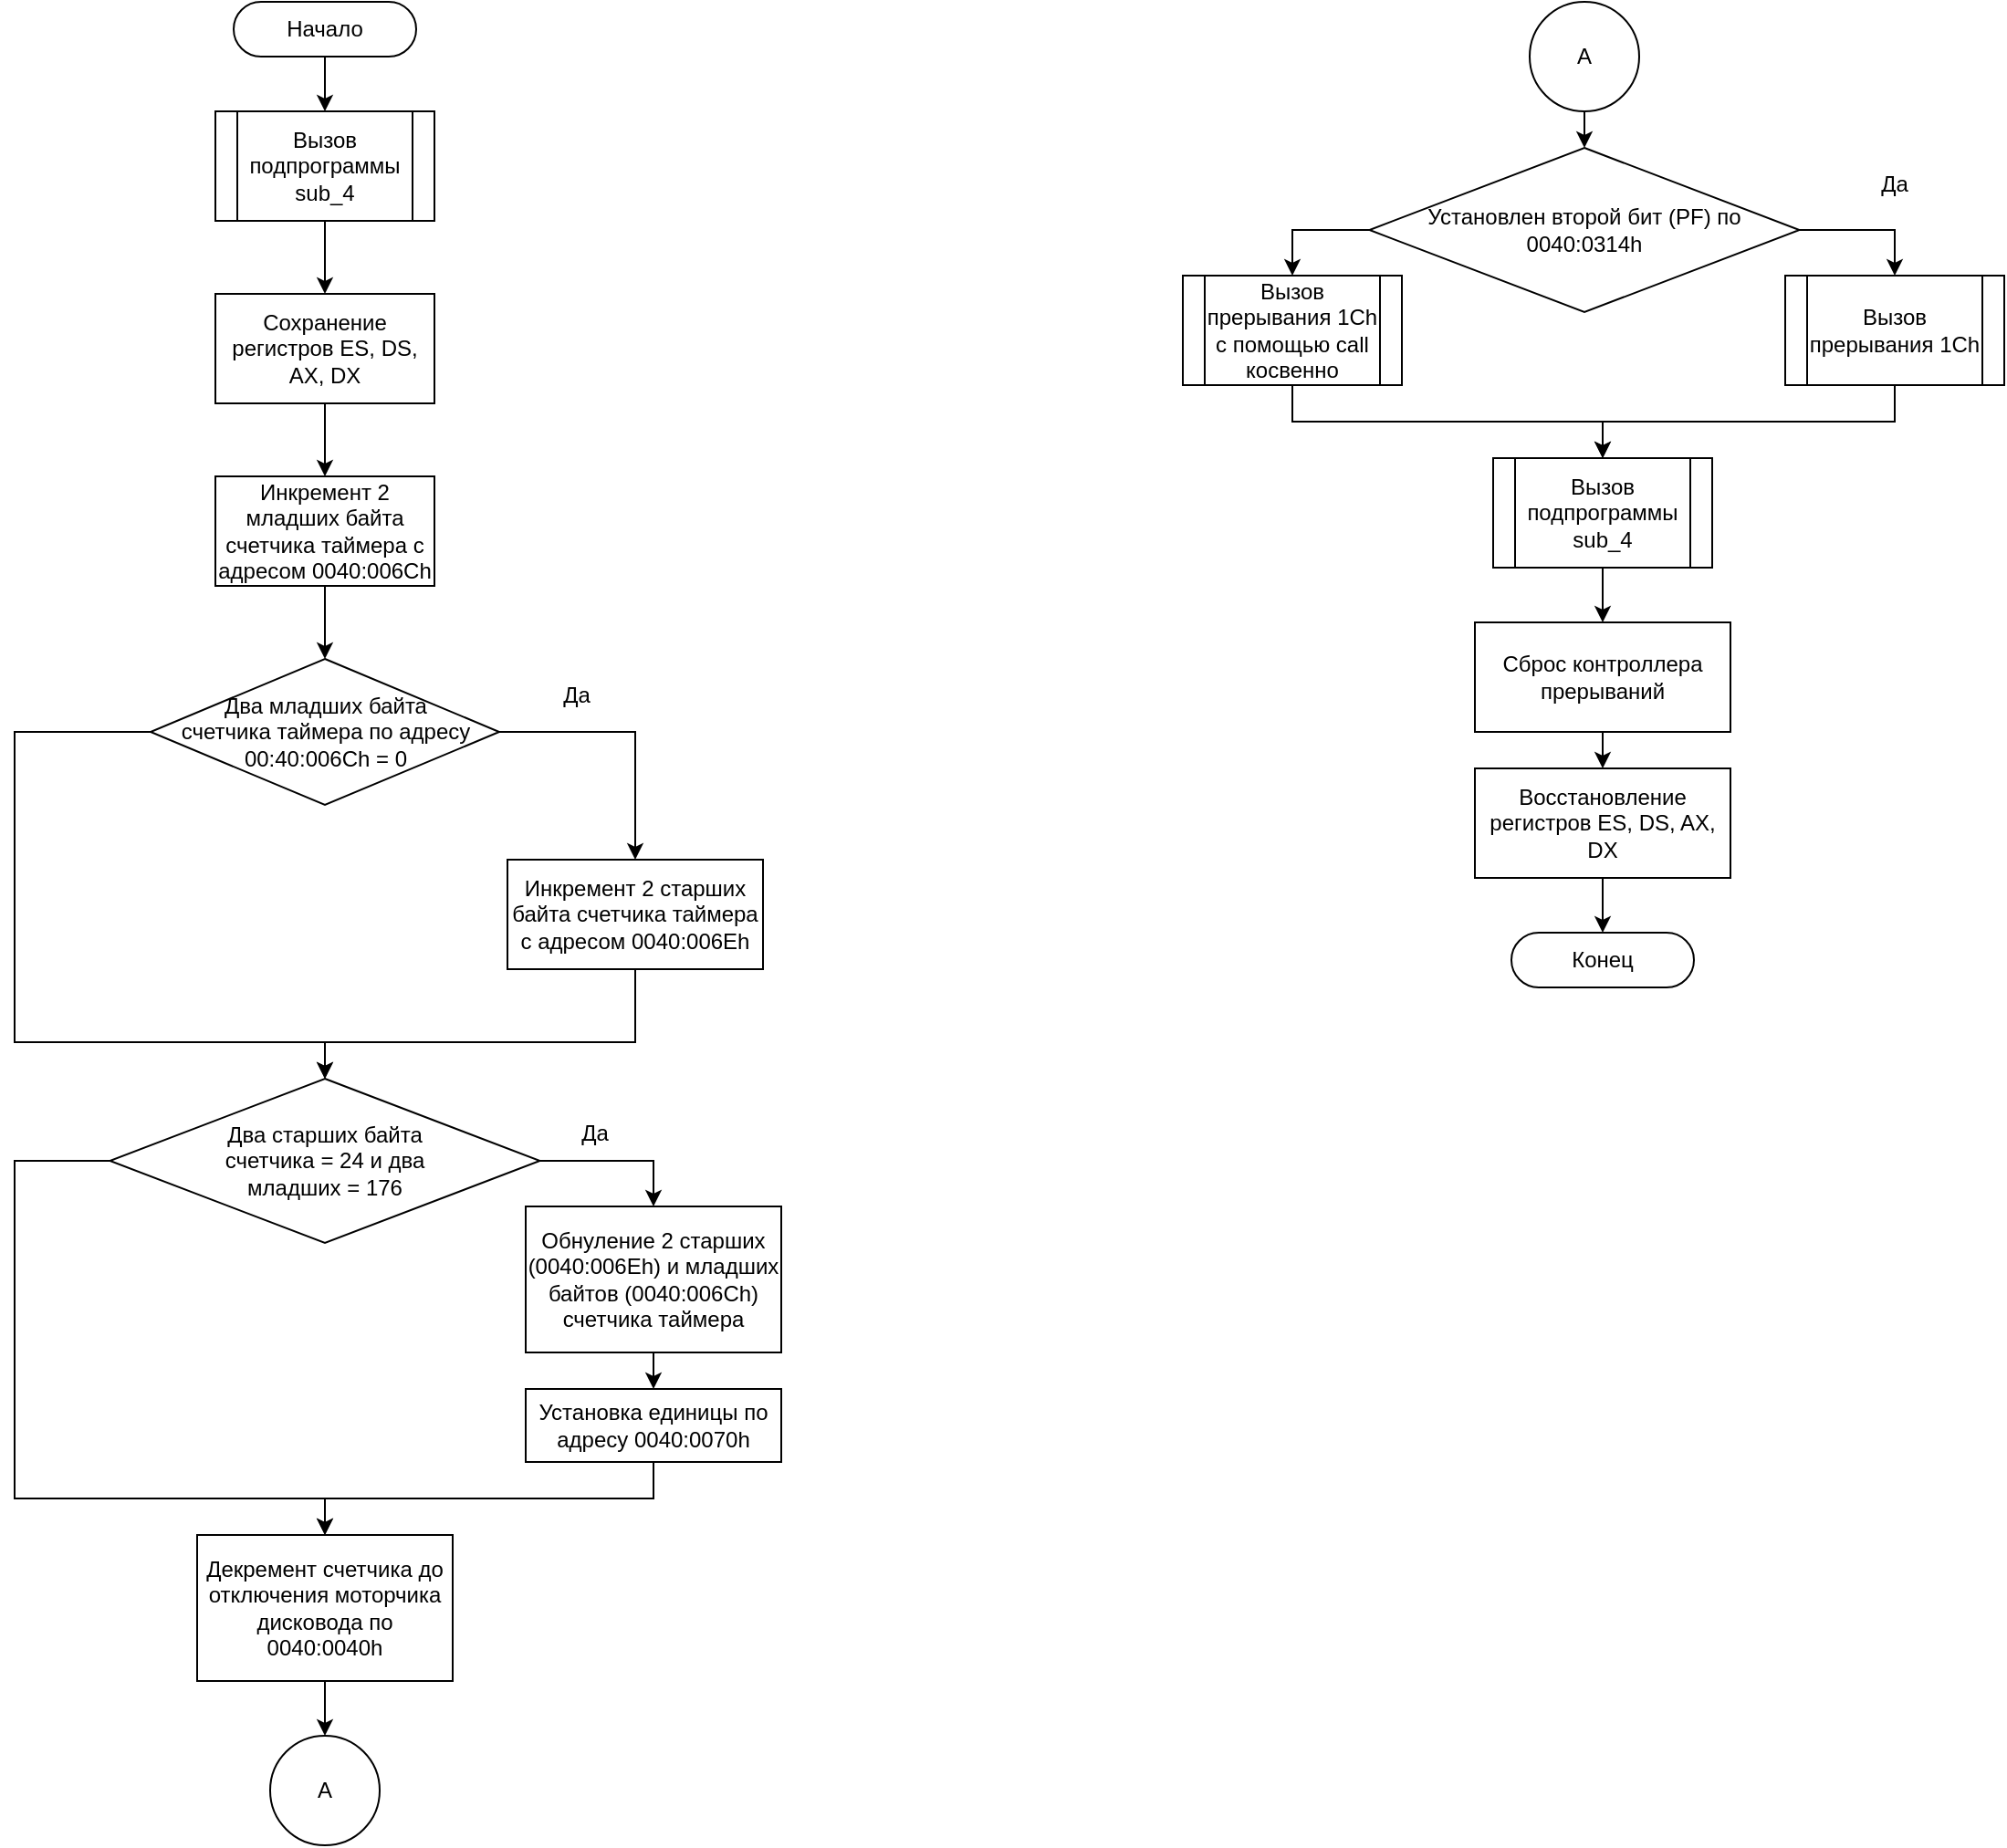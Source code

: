 <mxfile version="15.2.6" type="device" pages="2"><diagram id="qfXfoFNpibYKIvs4ZdP6" name="INT_8H"><mxGraphModel dx="2066" dy="1167" grid="1" gridSize="10" guides="1" tooltips="1" connect="1" arrows="1" fold="1" page="1" pageScale="1" pageWidth="827" pageHeight="1169" math="0" shadow="0"><root><mxCell id="0"/><mxCell id="1" parent="0"/><mxCell id="roFNW7YbEZP-LBB977PW-9" style="edgeStyle=orthogonalEdgeStyle;rounded=0;orthogonalLoop=1;jettySize=auto;html=1;exitX=0.5;exitY=1;exitDx=0;exitDy=0;entryX=0.5;entryY=0;entryDx=0;entryDy=0;" parent="1" source="roFNW7YbEZP-LBB977PW-1" target="roFNW7YbEZP-LBB977PW-2" edge="1"><mxGeometry relative="1" as="geometry"/></mxCell><mxCell id="roFNW7YbEZP-LBB977PW-1" value="Начало" style="rounded=1;whiteSpace=wrap;html=1;arcSize=50;" parent="1" vertex="1"><mxGeometry x="370" y="40" width="100" height="30" as="geometry"/></mxCell><mxCell id="roFNW7YbEZP-LBB977PW-10" style="edgeStyle=orthogonalEdgeStyle;rounded=0;orthogonalLoop=1;jettySize=auto;html=1;exitX=0.5;exitY=1;exitDx=0;exitDy=0;entryX=0.5;entryY=0;entryDx=0;entryDy=0;" parent="1" source="roFNW7YbEZP-LBB977PW-2" target="roFNW7YbEZP-LBB977PW-4" edge="1"><mxGeometry relative="1" as="geometry"/></mxCell><mxCell id="roFNW7YbEZP-LBB977PW-2" value="Вызов подпрограммы sub_4" style="shape=process;whiteSpace=wrap;html=1;backgroundOutline=1;" parent="1" vertex="1"><mxGeometry x="360" y="100" width="120" height="60" as="geometry"/></mxCell><mxCell id="roFNW7YbEZP-LBB977PW-11" style="edgeStyle=orthogonalEdgeStyle;rounded=0;orthogonalLoop=1;jettySize=auto;html=1;exitX=0.5;exitY=1;exitDx=0;exitDy=0;entryX=0.5;entryY=0;entryDx=0;entryDy=0;" parent="1" source="roFNW7YbEZP-LBB977PW-4" target="roFNW7YbEZP-LBB977PW-6" edge="1"><mxGeometry relative="1" as="geometry"/></mxCell><mxCell id="roFNW7YbEZP-LBB977PW-4" value="Сохранение регистров ES, DS, AX, DX" style="rounded=0;whiteSpace=wrap;html=1;" parent="1" vertex="1"><mxGeometry x="360" y="200" width="120" height="60" as="geometry"/></mxCell><mxCell id="roFNW7YbEZP-LBB977PW-12" style="edgeStyle=orthogonalEdgeStyle;rounded=0;orthogonalLoop=1;jettySize=auto;html=1;exitX=0.5;exitY=1;exitDx=0;exitDy=0;entryX=0.5;entryY=0;entryDx=0;entryDy=0;" parent="1" source="roFNW7YbEZP-LBB977PW-6" target="roFNW7YbEZP-LBB977PW-7" edge="1"><mxGeometry relative="1" as="geometry"/></mxCell><mxCell id="roFNW7YbEZP-LBB977PW-6" value="Инкремент 2 младших байта счетчика таймера с адресом 0040:006Сh" style="rounded=0;whiteSpace=wrap;html=1;" parent="1" vertex="1"><mxGeometry x="360" y="300" width="120" height="60" as="geometry"/></mxCell><mxCell id="roFNW7YbEZP-LBB977PW-13" style="edgeStyle=orthogonalEdgeStyle;rounded=0;orthogonalLoop=1;jettySize=auto;html=1;exitX=1;exitY=0.5;exitDx=0;exitDy=0;" parent="1" source="roFNW7YbEZP-LBB977PW-7" target="roFNW7YbEZP-LBB977PW-8" edge="1"><mxGeometry relative="1" as="geometry"/></mxCell><mxCell id="roFNW7YbEZP-LBB977PW-16" style="edgeStyle=orthogonalEdgeStyle;rounded=0;orthogonalLoop=1;jettySize=auto;html=1;exitX=0;exitY=0.5;exitDx=0;exitDy=0;entryX=0.5;entryY=0;entryDx=0;entryDy=0;" parent="1" source="roFNW7YbEZP-LBB977PW-7" target="roFNW7YbEZP-LBB977PW-14" edge="1"><mxGeometry relative="1" as="geometry"><Array as="points"><mxPoint x="250" y="440"/><mxPoint x="250" y="610"/><mxPoint x="420" y="610"/></Array></mxGeometry></mxCell><mxCell id="roFNW7YbEZP-LBB977PW-7" value="Два младших байта &lt;br&gt;счетчика таймера по адресу 00:40:006Сh = 0" style="rhombus;whiteSpace=wrap;html=1;" parent="1" vertex="1"><mxGeometry x="324.5" y="400" width="191" height="80" as="geometry"/></mxCell><mxCell id="roFNW7YbEZP-LBB977PW-15" style="edgeStyle=orthogonalEdgeStyle;rounded=0;orthogonalLoop=1;jettySize=auto;html=1;exitX=0.5;exitY=1;exitDx=0;exitDy=0;" parent="1" source="roFNW7YbEZP-LBB977PW-8" target="roFNW7YbEZP-LBB977PW-14" edge="1"><mxGeometry relative="1" as="geometry"><Array as="points"><mxPoint x="590" y="610"/><mxPoint x="420" y="610"/></Array></mxGeometry></mxCell><mxCell id="roFNW7YbEZP-LBB977PW-8" value="Инкремент 2 старших байта счетчика таймера с адресом 0040:006Eh" style="rounded=0;whiteSpace=wrap;html=1;" parent="1" vertex="1"><mxGeometry x="520" y="510" width="140" height="60" as="geometry"/></mxCell><mxCell id="jqgTf7WGfUVq0eNDN2qx-2" style="edgeStyle=orthogonalEdgeStyle;rounded=0;orthogonalLoop=1;jettySize=auto;html=1;exitX=1;exitY=0.5;exitDx=0;exitDy=0;entryX=0.5;entryY=0;entryDx=0;entryDy=0;" edge="1" parent="1" source="roFNW7YbEZP-LBB977PW-14" target="jqgTf7WGfUVq0eNDN2qx-1"><mxGeometry relative="1" as="geometry"/></mxCell><mxCell id="jqgTf7WGfUVq0eNDN2qx-7" style="edgeStyle=orthogonalEdgeStyle;rounded=0;orthogonalLoop=1;jettySize=auto;html=1;exitX=0;exitY=0.5;exitDx=0;exitDy=0;entryX=0.5;entryY=0;entryDx=0;entryDy=0;" edge="1" parent="1" source="roFNW7YbEZP-LBB977PW-14" target="jqgTf7WGfUVq0eNDN2qx-5"><mxGeometry relative="1" as="geometry"><Array as="points"><mxPoint x="250" y="675"/><mxPoint x="250" y="860"/><mxPoint x="420" y="860"/></Array></mxGeometry></mxCell><mxCell id="roFNW7YbEZP-LBB977PW-14" value="Два старших байта &lt;br&gt;счетчика = 24 и два &lt;br&gt;младших = 176" style="rhombus;whiteSpace=wrap;html=1;" parent="1" vertex="1"><mxGeometry x="302.25" y="630" width="235.5" height="90" as="geometry"/></mxCell><mxCell id="jqgTf7WGfUVq0eNDN2qx-4" style="edgeStyle=orthogonalEdgeStyle;rounded=0;orthogonalLoop=1;jettySize=auto;html=1;exitX=0.5;exitY=1;exitDx=0;exitDy=0;entryX=0.5;entryY=0;entryDx=0;entryDy=0;" edge="1" parent="1" source="jqgTf7WGfUVq0eNDN2qx-1" target="jqgTf7WGfUVq0eNDN2qx-3"><mxGeometry relative="1" as="geometry"/></mxCell><mxCell id="jqgTf7WGfUVq0eNDN2qx-1" value="Обнуление 2 старших (0040:006Eh) и младших байтов (0040:006Ch) счетчика таймера" style="rounded=0;whiteSpace=wrap;html=1;" vertex="1" parent="1"><mxGeometry x="530" y="700" width="140" height="80" as="geometry"/></mxCell><mxCell id="jqgTf7WGfUVq0eNDN2qx-6" style="edgeStyle=orthogonalEdgeStyle;rounded=0;orthogonalLoop=1;jettySize=auto;html=1;exitX=0.5;exitY=1;exitDx=0;exitDy=0;" edge="1" parent="1" source="jqgTf7WGfUVq0eNDN2qx-3" target="jqgTf7WGfUVq0eNDN2qx-5"><mxGeometry relative="1" as="geometry"/></mxCell><mxCell id="jqgTf7WGfUVq0eNDN2qx-3" value="Установка единицы по адресу 0040:0070h" style="rounded=0;whiteSpace=wrap;html=1;" vertex="1" parent="1"><mxGeometry x="530" y="800" width="140" height="40" as="geometry"/></mxCell><mxCell id="jqgTf7WGfUVq0eNDN2qx-9" style="edgeStyle=orthogonalEdgeStyle;rounded=0;orthogonalLoop=1;jettySize=auto;html=1;exitX=0.5;exitY=1;exitDx=0;exitDy=0;entryX=0.5;entryY=0;entryDx=0;entryDy=0;" edge="1" parent="1" source="jqgTf7WGfUVq0eNDN2qx-5" target="jqgTf7WGfUVq0eNDN2qx-8"><mxGeometry relative="1" as="geometry"/></mxCell><mxCell id="jqgTf7WGfUVq0eNDN2qx-5" value="Декремент счетчика до отключения моторчика дисковода по 0040:0040h" style="rounded=0;whiteSpace=wrap;html=1;" vertex="1" parent="1"><mxGeometry x="350" y="880" width="140" height="80" as="geometry"/></mxCell><mxCell id="jqgTf7WGfUVq0eNDN2qx-8" value="А" style="ellipse;whiteSpace=wrap;html=1;aspect=fixed;" vertex="1" parent="1"><mxGeometry x="390" y="990" width="60" height="60" as="geometry"/></mxCell><mxCell id="jqgTf7WGfUVq0eNDN2qx-12" style="edgeStyle=orthogonalEdgeStyle;rounded=0;orthogonalLoop=1;jettySize=auto;html=1;exitX=0.5;exitY=1;exitDx=0;exitDy=0;entryX=0.5;entryY=0;entryDx=0;entryDy=0;" edge="1" parent="1" source="jqgTf7WGfUVq0eNDN2qx-10" target="jqgTf7WGfUVq0eNDN2qx-11"><mxGeometry relative="1" as="geometry"/></mxCell><mxCell id="jqgTf7WGfUVq0eNDN2qx-10" value="А" style="ellipse;whiteSpace=wrap;html=1;aspect=fixed;" vertex="1" parent="1"><mxGeometry x="1080" y="40" width="60" height="60" as="geometry"/></mxCell><mxCell id="jqgTf7WGfUVq0eNDN2qx-18" style="edgeStyle=orthogonalEdgeStyle;rounded=0;orthogonalLoop=1;jettySize=auto;html=1;exitX=1;exitY=0.5;exitDx=0;exitDy=0;entryX=0.5;entryY=0;entryDx=0;entryDy=0;" edge="1" parent="1" source="jqgTf7WGfUVq0eNDN2qx-11" target="jqgTf7WGfUVq0eNDN2qx-14"><mxGeometry relative="1" as="geometry"/></mxCell><mxCell id="jqgTf7WGfUVq0eNDN2qx-19" style="edgeStyle=orthogonalEdgeStyle;rounded=0;orthogonalLoop=1;jettySize=auto;html=1;exitX=0;exitY=0.5;exitDx=0;exitDy=0;entryX=0.5;entryY=0;entryDx=0;entryDy=0;" edge="1" parent="1" source="jqgTf7WGfUVq0eNDN2qx-11" target="jqgTf7WGfUVq0eNDN2qx-13"><mxGeometry relative="1" as="geometry"/></mxCell><mxCell id="jqgTf7WGfUVq0eNDN2qx-11" value="Установлен второй бит (PF) по 0040:0314h" style="rhombus;whiteSpace=wrap;html=1;" vertex="1" parent="1"><mxGeometry x="992.25" y="120" width="235.5" height="90" as="geometry"/></mxCell><mxCell id="jqgTf7WGfUVq0eNDN2qx-22" style="edgeStyle=orthogonalEdgeStyle;rounded=0;orthogonalLoop=1;jettySize=auto;html=1;exitX=0.5;exitY=1;exitDx=0;exitDy=0;entryX=0.5;entryY=0;entryDx=0;entryDy=0;" edge="1" parent="1" source="jqgTf7WGfUVq0eNDN2qx-13" target="jqgTf7WGfUVq0eNDN2qx-20"><mxGeometry relative="1" as="geometry"/></mxCell><mxCell id="jqgTf7WGfUVq0eNDN2qx-13" value="Вызов прерывания 1Ch с помощью call косвенно" style="shape=process;whiteSpace=wrap;html=1;backgroundOutline=1;" vertex="1" parent="1"><mxGeometry x="890" y="190" width="120" height="60" as="geometry"/></mxCell><mxCell id="jqgTf7WGfUVq0eNDN2qx-21" style="edgeStyle=orthogonalEdgeStyle;rounded=0;orthogonalLoop=1;jettySize=auto;html=1;exitX=0.5;exitY=1;exitDx=0;exitDy=0;entryX=0.5;entryY=0;entryDx=0;entryDy=0;" edge="1" parent="1" source="jqgTf7WGfUVq0eNDN2qx-14" target="jqgTf7WGfUVq0eNDN2qx-20"><mxGeometry relative="1" as="geometry"/></mxCell><mxCell id="jqgTf7WGfUVq0eNDN2qx-14" value="Вызов прерывания 1Ch" style="shape=process;whiteSpace=wrap;html=1;backgroundOutline=1;" vertex="1" parent="1"><mxGeometry x="1220" y="190" width="120" height="60" as="geometry"/></mxCell><mxCell id="jqgTf7WGfUVq0eNDN2qx-15" value="Да" style="text;html=1;strokeColor=none;fillColor=none;align=center;verticalAlign=middle;whiteSpace=wrap;rounded=0;" vertex="1" parent="1"><mxGeometry x="538" y="410" width="40" height="20" as="geometry"/></mxCell><mxCell id="jqgTf7WGfUVq0eNDN2qx-16" value="Да" style="text;html=1;strokeColor=none;fillColor=none;align=center;verticalAlign=middle;whiteSpace=wrap;rounded=0;" vertex="1" parent="1"><mxGeometry x="548" y="650" width="40" height="20" as="geometry"/></mxCell><mxCell id="jqgTf7WGfUVq0eNDN2qx-17" value="Да" style="text;html=1;strokeColor=none;fillColor=none;align=center;verticalAlign=middle;whiteSpace=wrap;rounded=0;" vertex="1" parent="1"><mxGeometry x="1260" y="130" width="40" height="20" as="geometry"/></mxCell><mxCell id="jqgTf7WGfUVq0eNDN2qx-26" style="edgeStyle=orthogonalEdgeStyle;rounded=0;orthogonalLoop=1;jettySize=auto;html=1;exitX=0.5;exitY=1;exitDx=0;exitDy=0;entryX=0.5;entryY=0;entryDx=0;entryDy=0;" edge="1" parent="1" source="jqgTf7WGfUVq0eNDN2qx-20" target="jqgTf7WGfUVq0eNDN2qx-23"><mxGeometry relative="1" as="geometry"/></mxCell><mxCell id="jqgTf7WGfUVq0eNDN2qx-20" value="Вызов подпрограммы sub_4" style="shape=process;whiteSpace=wrap;html=1;backgroundOutline=1;" vertex="1" parent="1"><mxGeometry x="1060" y="290" width="120" height="60" as="geometry"/></mxCell><mxCell id="jqgTf7WGfUVq0eNDN2qx-27" style="edgeStyle=orthogonalEdgeStyle;rounded=0;orthogonalLoop=1;jettySize=auto;html=1;exitX=0.5;exitY=1;exitDx=0;exitDy=0;entryX=0.5;entryY=0;entryDx=0;entryDy=0;" edge="1" parent="1" source="jqgTf7WGfUVq0eNDN2qx-23" target="jqgTf7WGfUVq0eNDN2qx-24"><mxGeometry relative="1" as="geometry"/></mxCell><mxCell id="jqgTf7WGfUVq0eNDN2qx-23" value="Сброс контроллера прерываний" style="rounded=0;whiteSpace=wrap;html=1;" vertex="1" parent="1"><mxGeometry x="1050" y="380" width="140" height="60" as="geometry"/></mxCell><mxCell id="jqgTf7WGfUVq0eNDN2qx-28" style="edgeStyle=orthogonalEdgeStyle;rounded=0;orthogonalLoop=1;jettySize=auto;html=1;exitX=0.5;exitY=1;exitDx=0;exitDy=0;entryX=0.5;entryY=0;entryDx=0;entryDy=0;" edge="1" parent="1" source="jqgTf7WGfUVq0eNDN2qx-24" target="jqgTf7WGfUVq0eNDN2qx-25"><mxGeometry relative="1" as="geometry"/></mxCell><mxCell id="jqgTf7WGfUVq0eNDN2qx-24" value="Восстановление регистров ES, DS, AX, DX" style="rounded=0;whiteSpace=wrap;html=1;" vertex="1" parent="1"><mxGeometry x="1050" y="460" width="140" height="60" as="geometry"/></mxCell><mxCell id="jqgTf7WGfUVq0eNDN2qx-25" value="Конец" style="rounded=1;whiteSpace=wrap;html=1;arcSize=50;" vertex="1" parent="1"><mxGeometry x="1070" y="550" width="100" height="30" as="geometry"/></mxCell></root></mxGraphModel></diagram><diagram id="tG88jqS6I0Ha_CujdxUC" name="sub_04"><mxGraphModel dx="2066" dy="1167" grid="1" gridSize="10" guides="1" tooltips="1" connect="1" arrows="1" fold="1" page="1" pageScale="1" pageWidth="827" pageHeight="1169" math="0" shadow="0"><root><mxCell id="gvThzs7rhWbbyhHjJLxG-0"/><mxCell id="gvThzs7rhWbbyhHjJLxG-1" parent="gvThzs7rhWbbyhHjJLxG-0"/><mxCell id="3zQYd37YgGU1N38EORaC-2" style="edgeStyle=orthogonalEdgeStyle;rounded=0;orthogonalLoop=1;jettySize=auto;html=1;exitX=0.5;exitY=1;exitDx=0;exitDy=0;entryX=0.5;entryY=0;entryDx=0;entryDy=0;" edge="1" parent="gvThzs7rhWbbyhHjJLxG-1" source="3zQYd37YgGU1N38EORaC-0" target="3zQYd37YgGU1N38EORaC-1"><mxGeometry relative="1" as="geometry"/></mxCell><mxCell id="3zQYd37YgGU1N38EORaC-0" value="Начало" style="rounded=1;whiteSpace=wrap;html=1;arcSize=50;" vertex="1" parent="gvThzs7rhWbbyhHjJLxG-1"><mxGeometry x="370" y="40" width="100" height="30" as="geometry"/></mxCell><mxCell id="3zQYd37YgGU1N38EORaC-4" style="edgeStyle=orthogonalEdgeStyle;rounded=0;orthogonalLoop=1;jettySize=auto;html=1;exitX=0.5;exitY=1;exitDx=0;exitDy=0;entryX=0.5;entryY=0;entryDx=0;entryDy=0;" edge="1" parent="gvThzs7rhWbbyhHjJLxG-1" source="3zQYd37YgGU1N38EORaC-1" target="3zQYd37YgGU1N38EORaC-3"><mxGeometry relative="1" as="geometry"/></mxCell><mxCell id="3zQYd37YgGU1N38EORaC-1" value="Сохранение регистры DS, AX" style="rounded=0;whiteSpace=wrap;html=1;" vertex="1" parent="gvThzs7rhWbbyhHjJLxG-1"><mxGeometry x="360" y="90" width="120" height="60" as="geometry"/></mxCell><mxCell id="5zhKwFMtgvuyXH0kTNV9-4" style="edgeStyle=orthogonalEdgeStyle;rounded=0;orthogonalLoop=1;jettySize=auto;html=1;exitX=0.5;exitY=1;exitDx=0;exitDy=0;entryX=0.5;entryY=0;entryDx=0;entryDy=0;" edge="1" parent="gvThzs7rhWbbyhHjJLxG-1" source="3zQYd37YgGU1N38EORaC-3" target="5zhKwFMtgvuyXH0kTNV9-1"><mxGeometry relative="1" as="geometry"/></mxCell><mxCell id="3zQYd37YgGU1N38EORaC-3" value="Загрузка младшего байта FLAGS в AH" style="rounded=0;whiteSpace=wrap;html=1;" vertex="1" parent="gvThzs7rhWbbyhHjJLxG-1"><mxGeometry x="360" y="180" width="120" height="60" as="geometry"/></mxCell><mxCell id="5zhKwFMtgvuyXH0kTNV9-0" style="edgeStyle=orthogonalEdgeStyle;rounded=0;orthogonalLoop=1;jettySize=auto;html=1;exitX=1;exitY=0.5;exitDx=0;exitDy=0;" edge="1" parent="gvThzs7rhWbbyhHjJLxG-1" source="5zhKwFMtgvuyXH0kTNV9-1" target="5zhKwFMtgvuyXH0kTNV9-2"><mxGeometry relative="1" as="geometry"/></mxCell><mxCell id="5zhKwFMtgvuyXH0kTNV9-6" style="edgeStyle=orthogonalEdgeStyle;rounded=0;orthogonalLoop=1;jettySize=auto;html=1;exitX=0;exitY=0.5;exitDx=0;exitDy=0;entryX=0.5;entryY=0;entryDx=0;entryDy=0;" edge="1" parent="gvThzs7rhWbbyhHjJLxG-1" source="5zhKwFMtgvuyXH0kTNV9-1" target="5zhKwFMtgvuyXH0kTNV9-5"><mxGeometry relative="1" as="geometry"/></mxCell><mxCell id="5zhKwFMtgvuyXH0kTNV9-1" value="&lt;br&gt;Установлен флаг DF &lt;br&gt;или старший бит IOPL &lt;br&gt;по адресу &lt;br&gt;0040:0314H" style="rhombus;whiteSpace=wrap;html=1;" vertex="1" parent="gvThzs7rhWbbyhHjJLxG-1"><mxGeometry x="324.5" y="260" width="191" height="120" as="geometry"/></mxCell><mxCell id="5zhKwFMtgvuyXH0kTNV9-10" style="edgeStyle=orthogonalEdgeStyle;rounded=0;orthogonalLoop=1;jettySize=auto;html=1;exitX=0.5;exitY=1;exitDx=0;exitDy=0;entryX=0.5;entryY=0;entryDx=0;entryDy=0;" edge="1" parent="gvThzs7rhWbbyhHjJLxG-1" source="5zhKwFMtgvuyXH0kTNV9-2" target="5zhKwFMtgvuyXH0kTNV9-7"><mxGeometry relative="1" as="geometry"/></mxCell><mxCell id="5zhKwFMtgvuyXH0kTNV9-2" value="Сброс флага IF по адресу 0040:0314h с помощью зануления девятого бита" style="rounded=0;whiteSpace=wrap;html=1;" vertex="1" parent="gvThzs7rhWbbyhHjJLxG-1"><mxGeometry x="490" y="360" width="140" height="60" as="geometry"/></mxCell><mxCell id="5zhKwFMtgvuyXH0kTNV9-3" value="Да" style="text;html=1;strokeColor=none;fillColor=none;align=center;verticalAlign=middle;whiteSpace=wrap;rounded=0;" vertex="1" parent="gvThzs7rhWbbyhHjJLxG-1"><mxGeometry x="538" y="280" width="40" height="20" as="geometry"/></mxCell><mxCell id="5zhKwFMtgvuyXH0kTNV9-12" style="edgeStyle=orthogonalEdgeStyle;rounded=0;orthogonalLoop=1;jettySize=auto;html=1;exitX=0.5;exitY=1;exitDx=0;exitDy=0;entryX=0.5;entryY=0;entryDx=0;entryDy=0;" edge="1" parent="gvThzs7rhWbbyhHjJLxG-1" source="5zhKwFMtgvuyXH0kTNV9-5" target="5zhKwFMtgvuyXH0kTNV9-7"><mxGeometry relative="1" as="geometry"/></mxCell><mxCell id="5zhKwFMtgvuyXH0kTNV9-5" value="Сброс флага IF в FLAGS с помощью инструкции cli" style="rounded=0;whiteSpace=wrap;html=1;" vertex="1" parent="gvThzs7rhWbbyhHjJLxG-1"><mxGeometry x="230" y="360" width="140" height="60" as="geometry"/></mxCell><mxCell id="5zhKwFMtgvuyXH0kTNV9-9" style="edgeStyle=orthogonalEdgeStyle;rounded=0;orthogonalLoop=1;jettySize=auto;html=1;exitX=0.5;exitY=1;exitDx=0;exitDy=0;entryX=0.5;entryY=0;entryDx=0;entryDy=0;" edge="1" parent="gvThzs7rhWbbyhHjJLxG-1" source="5zhKwFMtgvuyXH0kTNV9-7" target="5zhKwFMtgvuyXH0kTNV9-8"><mxGeometry relative="1" as="geometry"/></mxCell><mxCell id="5zhKwFMtgvuyXH0kTNV9-7" value="Загрузка AH в младший байт FLAGS" style="rounded=0;whiteSpace=wrap;html=1;" vertex="1" parent="gvThzs7rhWbbyhHjJLxG-1"><mxGeometry x="350" y="460" width="140" height="60" as="geometry"/></mxCell><mxCell id="5zhKwFMtgvuyXH0kTNV9-14" style="edgeStyle=orthogonalEdgeStyle;rounded=0;orthogonalLoop=1;jettySize=auto;html=1;exitX=0.5;exitY=1;exitDx=0;exitDy=0;entryX=0.5;entryY=0;entryDx=0;entryDy=0;" edge="1" parent="gvThzs7rhWbbyhHjJLxG-1" source="5zhKwFMtgvuyXH0kTNV9-8" target="5zhKwFMtgvuyXH0kTNV9-13"><mxGeometry relative="1" as="geometry"/></mxCell><mxCell id="5zhKwFMtgvuyXH0kTNV9-8" value="Восстановление регистров DS, AX" style="rounded=0;whiteSpace=wrap;html=1;" vertex="1" parent="gvThzs7rhWbbyhHjJLxG-1"><mxGeometry x="350" y="540" width="140" height="60" as="geometry"/></mxCell><mxCell id="5zhKwFMtgvuyXH0kTNV9-13" value="Конец" style="rounded=1;whiteSpace=wrap;html=1;arcSize=50;" vertex="1" parent="gvThzs7rhWbbyhHjJLxG-1"><mxGeometry x="370" y="630" width="100" height="30" as="geometry"/></mxCell></root></mxGraphModel></diagram></mxfile>